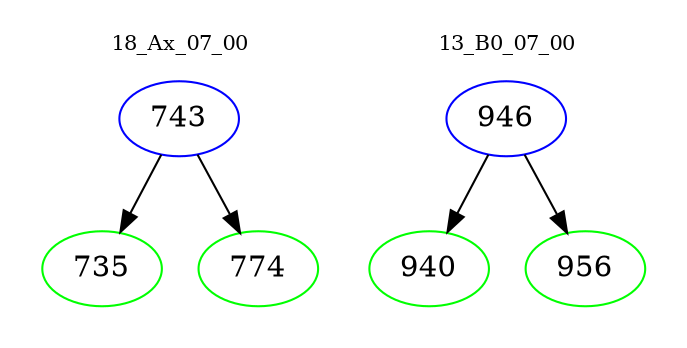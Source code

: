 digraph{
subgraph cluster_0 {
color = white
label = "18_Ax_07_00";
fontsize=10;
T0_743 [label="743", color="blue"]
T0_743 -> T0_735 [color="black"]
T0_735 [label="735", color="green"]
T0_743 -> T0_774 [color="black"]
T0_774 [label="774", color="green"]
}
subgraph cluster_1 {
color = white
label = "13_B0_07_00";
fontsize=10;
T1_946 [label="946", color="blue"]
T1_946 -> T1_940 [color="black"]
T1_940 [label="940", color="green"]
T1_946 -> T1_956 [color="black"]
T1_956 [label="956", color="green"]
}
}

